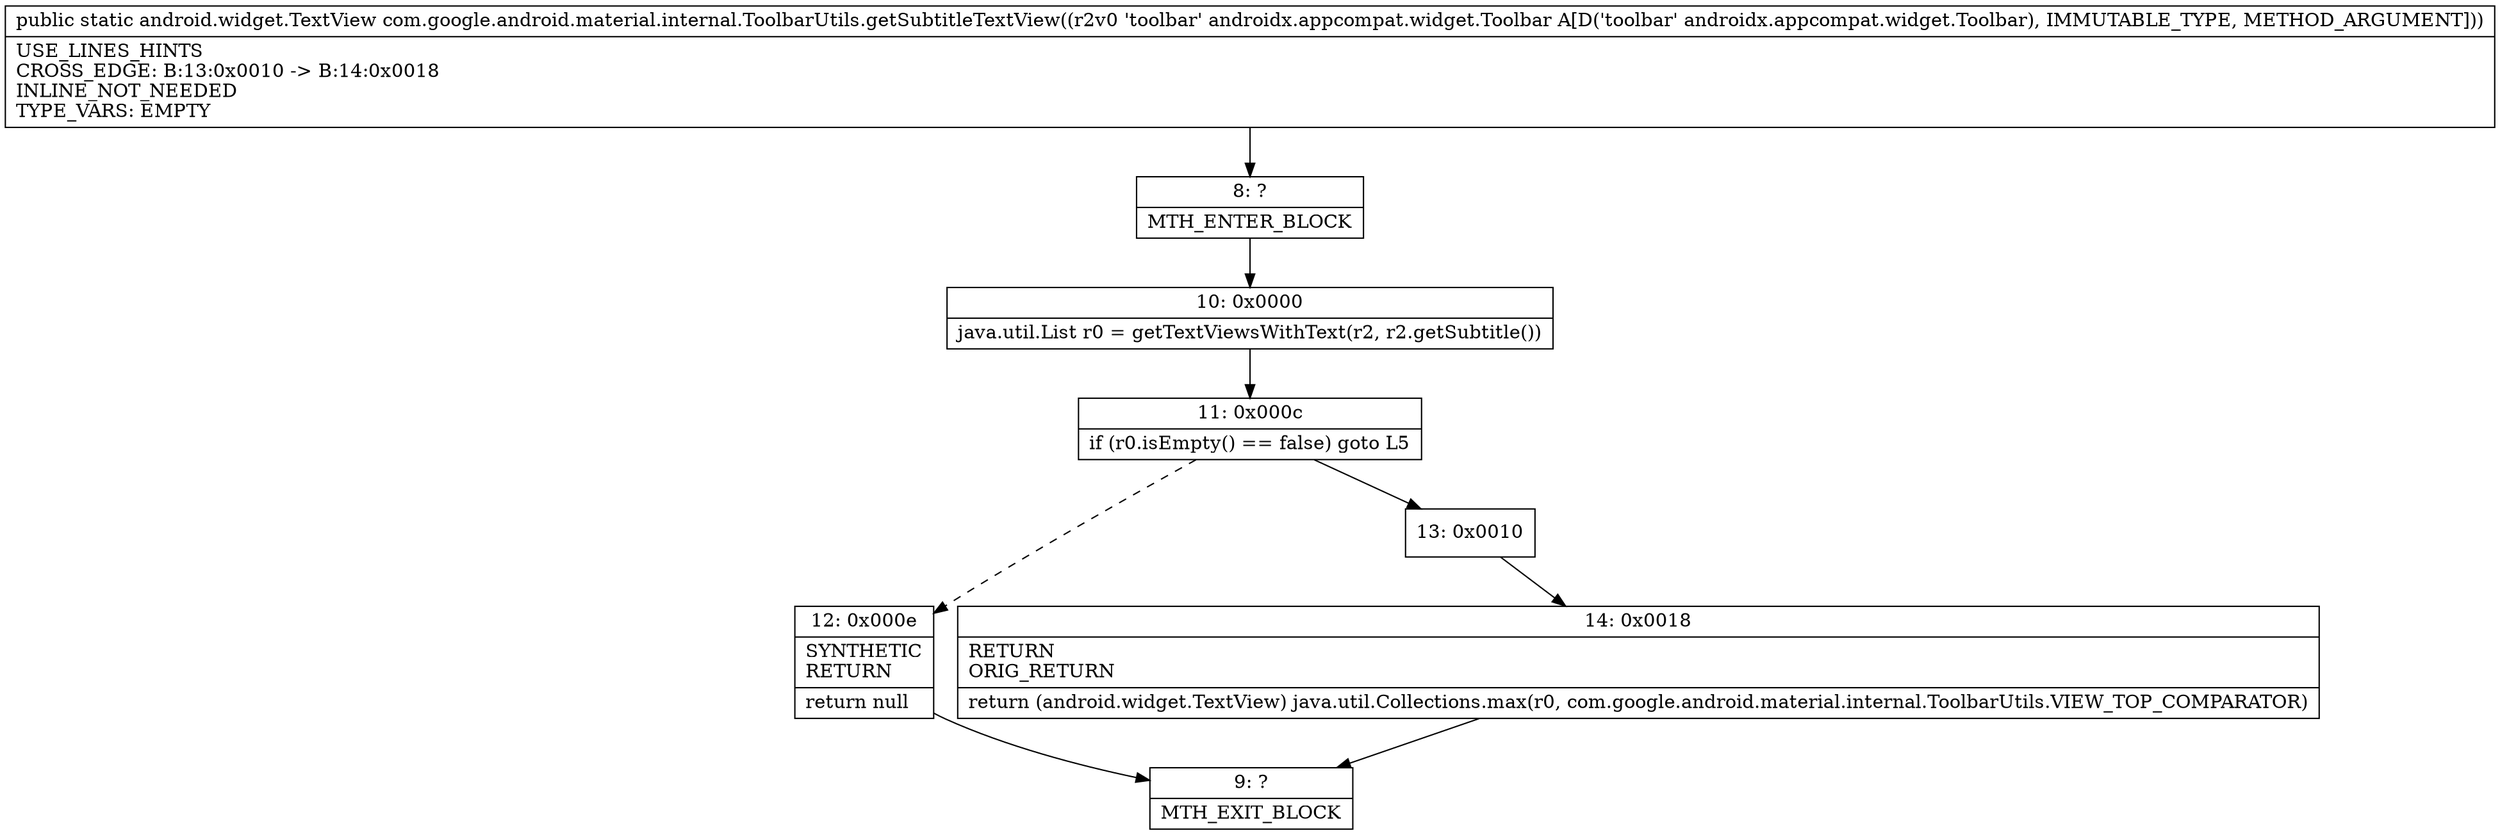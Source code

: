 digraph "CFG forcom.google.android.material.internal.ToolbarUtils.getSubtitleTextView(Landroidx\/appcompat\/widget\/Toolbar;)Landroid\/widget\/TextView;" {
Node_8 [shape=record,label="{8\:\ ?|MTH_ENTER_BLOCK\l}"];
Node_10 [shape=record,label="{10\:\ 0x0000|java.util.List r0 = getTextViewsWithText(r2, r2.getSubtitle())\l}"];
Node_11 [shape=record,label="{11\:\ 0x000c|if (r0.isEmpty() == false) goto L5\l}"];
Node_12 [shape=record,label="{12\:\ 0x000e|SYNTHETIC\lRETURN\l|return null\l}"];
Node_9 [shape=record,label="{9\:\ ?|MTH_EXIT_BLOCK\l}"];
Node_13 [shape=record,label="{13\:\ 0x0010}"];
Node_14 [shape=record,label="{14\:\ 0x0018|RETURN\lORIG_RETURN\l|return (android.widget.TextView) java.util.Collections.max(r0, com.google.android.material.internal.ToolbarUtils.VIEW_TOP_COMPARATOR)\l}"];
MethodNode[shape=record,label="{public static android.widget.TextView com.google.android.material.internal.ToolbarUtils.getSubtitleTextView((r2v0 'toolbar' androidx.appcompat.widget.Toolbar A[D('toolbar' androidx.appcompat.widget.Toolbar), IMMUTABLE_TYPE, METHOD_ARGUMENT]))  | USE_LINES_HINTS\lCROSS_EDGE: B:13:0x0010 \-\> B:14:0x0018\lINLINE_NOT_NEEDED\lTYPE_VARS: EMPTY\l}"];
MethodNode -> Node_8;Node_8 -> Node_10;
Node_10 -> Node_11;
Node_11 -> Node_12[style=dashed];
Node_11 -> Node_13;
Node_12 -> Node_9;
Node_13 -> Node_14;
Node_14 -> Node_9;
}

